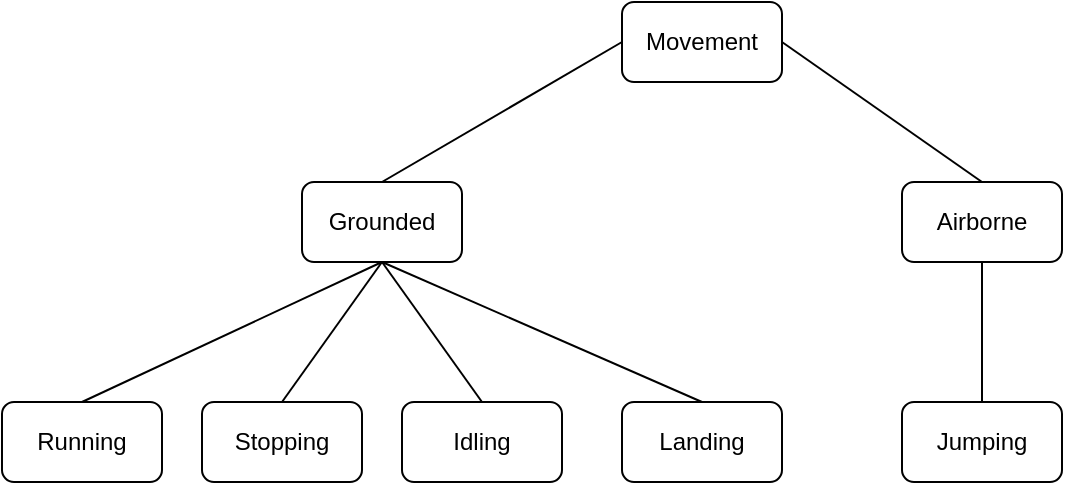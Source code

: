 <mxfile version="17.4.2" type="device"><diagram id="LnS3B_Tw5_3pOI46dWB3" name="Page-1"><mxGraphModel dx="760" dy="597" grid="1" gridSize="10" guides="1" tooltips="1" connect="1" arrows="1" fold="1" page="1" pageScale="1" pageWidth="850" pageHeight="1100" math="0" shadow="0"><root><mxCell id="0"/><mxCell id="1" parent="0"/><mxCell id="NC3Jt5cF045P4pusIfUd-1" value="Movement" style="rounded=1;whiteSpace=wrap;html=1;" parent="1" vertex="1"><mxGeometry x="360" y="50" width="80" height="40" as="geometry"/></mxCell><mxCell id="NC3Jt5cF045P4pusIfUd-2" value="Grounded" style="rounded=1;whiteSpace=wrap;html=1;" parent="1" vertex="1"><mxGeometry x="200" y="140" width="80" height="40" as="geometry"/></mxCell><mxCell id="NC3Jt5cF045P4pusIfUd-3" value="Airborne" style="rounded=1;whiteSpace=wrap;html=1;" parent="1" vertex="1"><mxGeometry x="500" y="140" width="80" height="40" as="geometry"/></mxCell><mxCell id="NC3Jt5cF045P4pusIfUd-4" value="Jumping" style="rounded=1;whiteSpace=wrap;html=1;" parent="1" vertex="1"><mxGeometry x="500" y="250" width="80" height="40" as="geometry"/></mxCell><mxCell id="NC3Jt5cF045P4pusIfUd-5" value="Idling" style="rounded=1;whiteSpace=wrap;html=1;" parent="1" vertex="1"><mxGeometry x="250" y="250" width="80" height="40" as="geometry"/></mxCell><mxCell id="NC3Jt5cF045P4pusIfUd-10" value="Running&lt;br&gt;" style="rounded=1;whiteSpace=wrap;html=1;" parent="1" vertex="1"><mxGeometry x="50" y="250" width="80" height="40" as="geometry"/></mxCell><mxCell id="NC3Jt5cF045P4pusIfUd-11" value="Stopping" style="rounded=1;whiteSpace=wrap;html=1;" parent="1" vertex="1"><mxGeometry x="150" y="250" width="80" height="40" as="geometry"/></mxCell><mxCell id="NC3Jt5cF045P4pusIfUd-12" value="Landing" style="rounded=1;whiteSpace=wrap;html=1;" parent="1" vertex="1"><mxGeometry x="360" y="250" width="80" height="40" as="geometry"/></mxCell><mxCell id="NC3Jt5cF045P4pusIfUd-14" value="" style="endArrow=none;html=1;rounded=0;entryX=0;entryY=0.5;entryDx=0;entryDy=0;exitX=0.5;exitY=0;exitDx=0;exitDy=0;" parent="1" source="NC3Jt5cF045P4pusIfUd-2" target="NC3Jt5cF045P4pusIfUd-1" edge="1"><mxGeometry width="50" height="50" relative="1" as="geometry"><mxPoint x="320" y="150" as="sourcePoint"/><mxPoint x="360" y="110" as="targetPoint"/></mxGeometry></mxCell><mxCell id="NC3Jt5cF045P4pusIfUd-15" value="" style="endArrow=none;html=1;rounded=0;entryX=0.5;entryY=1;entryDx=0;entryDy=0;exitX=0.5;exitY=0;exitDx=0;exitDy=0;" parent="1" source="NC3Jt5cF045P4pusIfUd-5" target="NC3Jt5cF045P4pusIfUd-2" edge="1"><mxGeometry width="50" height="50" relative="1" as="geometry"><mxPoint x="180" y="180" as="sourcePoint"/><mxPoint x="230" y="130" as="targetPoint"/></mxGeometry></mxCell><mxCell id="NC3Jt5cF045P4pusIfUd-21" value="" style="endArrow=none;html=1;rounded=0;exitX=0.5;exitY=0;exitDx=0;exitDy=0;entryX=0.5;entryY=1;entryDx=0;entryDy=0;" parent="1" source="NC3Jt5cF045P4pusIfUd-10" target="NC3Jt5cF045P4pusIfUd-2" edge="1"><mxGeometry width="50" height="50" relative="1" as="geometry"><mxPoint x="220" y="310" as="sourcePoint"/><mxPoint x="290" y="300.0" as="targetPoint"/></mxGeometry></mxCell><mxCell id="NC3Jt5cF045P4pusIfUd-22" value="" style="endArrow=none;html=1;rounded=0;exitX=0.5;exitY=0;exitDx=0;exitDy=0;entryX=0.5;entryY=1;entryDx=0;entryDy=0;" parent="1" source="NC3Jt5cF045P4pusIfUd-11" target="NC3Jt5cF045P4pusIfUd-2" edge="1"><mxGeometry width="50" height="50" relative="1" as="geometry"><mxPoint x="330" y="310" as="sourcePoint"/><mxPoint x="240" y="190" as="targetPoint"/></mxGeometry></mxCell><mxCell id="NC3Jt5cF045P4pusIfUd-23" value="" style="endArrow=none;html=1;rounded=0;exitX=0.5;exitY=0;exitDx=0;exitDy=0;entryX=0.5;entryY=1;entryDx=0;entryDy=0;" parent="1" source="NC3Jt5cF045P4pusIfUd-12" target="NC3Jt5cF045P4pusIfUd-2" edge="1"><mxGeometry width="50" height="50" relative="1" as="geometry"><mxPoint x="330" y="370" as="sourcePoint"/><mxPoint x="290" y="420.0" as="targetPoint"/></mxGeometry></mxCell><mxCell id="NC3Jt5cF045P4pusIfUd-25" style="edgeStyle=orthogonalEdgeStyle;rounded=0;orthogonalLoop=1;jettySize=auto;html=1;exitX=0.5;exitY=1;exitDx=0;exitDy=0;" parent="1" source="NC3Jt5cF045P4pusIfUd-2" target="NC3Jt5cF045P4pusIfUd-2" edge="1"><mxGeometry relative="1" as="geometry"/></mxCell><mxCell id="QMBMCYhldV8ysUCBDYAd-1" value="" style="endArrow=none;html=1;rounded=0;entryX=1;entryY=0.5;entryDx=0;entryDy=0;exitX=0.5;exitY=0;exitDx=0;exitDy=0;" edge="1" parent="1" source="NC3Jt5cF045P4pusIfUd-3" target="NC3Jt5cF045P4pusIfUd-1"><mxGeometry width="50" height="50" relative="1" as="geometry"><mxPoint x="250" y="150.0" as="sourcePoint"/><mxPoint x="370" y="80" as="targetPoint"/></mxGeometry></mxCell><mxCell id="QMBMCYhldV8ysUCBDYAd-2" value="" style="endArrow=none;html=1;rounded=0;entryX=0.5;entryY=1;entryDx=0;entryDy=0;exitX=0.5;exitY=0;exitDx=0;exitDy=0;" edge="1" parent="1" source="NC3Jt5cF045P4pusIfUd-4" target="NC3Jt5cF045P4pusIfUd-3"><mxGeometry width="50" height="50" relative="1" as="geometry"><mxPoint x="550" y="220.0" as="sourcePoint"/><mxPoint x="450" y="150" as="targetPoint"/></mxGeometry></mxCell></root></mxGraphModel></diagram></mxfile>